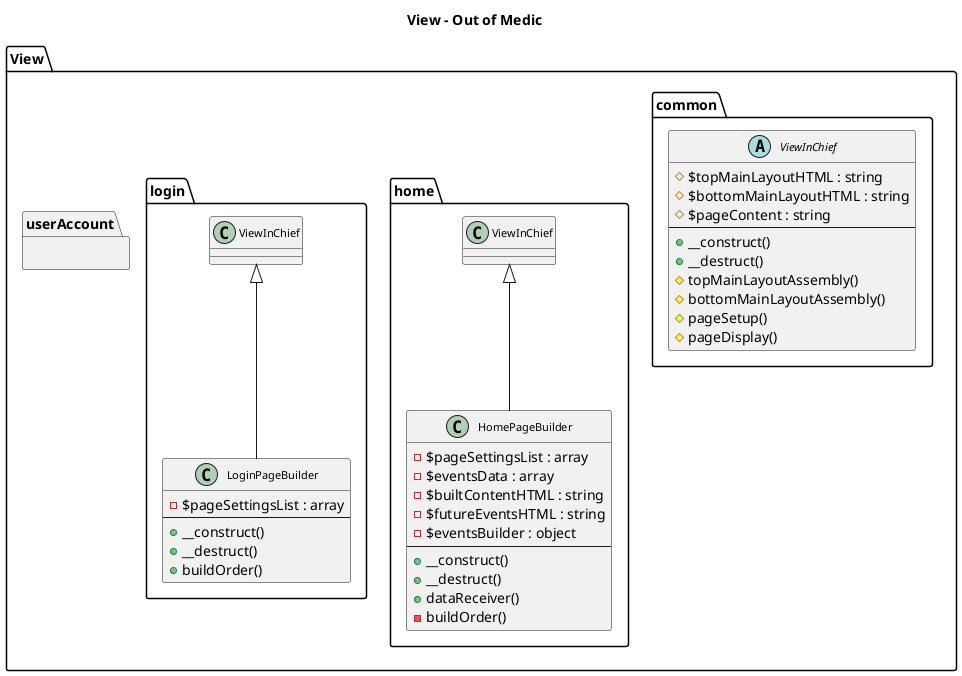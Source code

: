 @startuml
title <b>View - Out of Medic</b>

skinparam ClassFontSize 11
skinparam ClassFontName Verdana

package View {
    package common {
        abstract class ViewInChief {
            # $topMainLayoutHTML : string
            # $bottomMainLayoutHTML : string
            # $pageContent : string
            --
            + __construct()
            + __destruct()
            # topMainLayoutAssembly()
            # bottomMainLayoutAssembly()
            # pageSetup()
            # pageDisplay()
        }
    }

    package home {
        class HomePageBuilder extends ViewInChief {
            - $pageSettingsList : array
            - $eventsData : array
            - $builtContentHTML : string
            - $futureEventsHTML : string
            - $eventsBuilder : object
            --
            + __construct()
            + __destruct()
            + dataReceiver()
            - buildOrder()
        }

    }

    package login {
        class LoginPageBuilder extends ViewInChief {
            - $pageSettingsList : array
            --
            + __construct()
            + __destruct()
            + buildOrder()
        }
    }

    package userAccount {

    }








@enduml